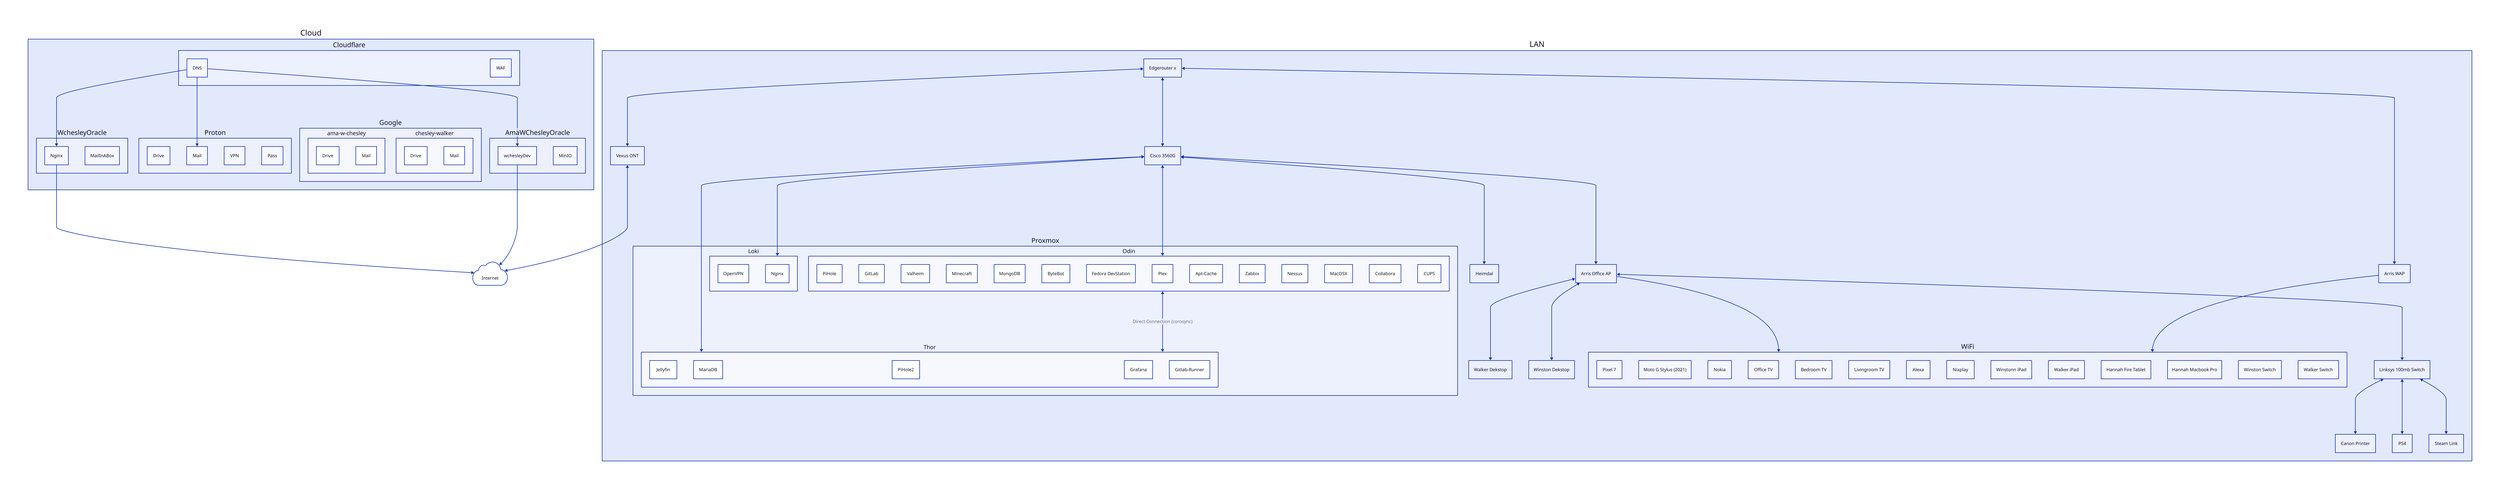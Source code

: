 Internet
Internet.shape: cloud
LAN.Vexus ONT <-> Internet
LAN: {
  Edgerouter x
  Edgerouter x <-> Cisco 3560G
  Edgerouter x <-> Arris WAP
  Edgerouter x <-> Vexus ONT
  Cisco 3560G <-> Arris Office AP
  Cisco 3560G <-> Proxmox.Odin
  Cisco 3560G <-> Proxmox.Thor
  Cisco 3560G <-> Proxmox.Loki
  Cisco 3560G <-> Heimdal
  Arris Office AP -> WiFi
  Arris WAP -> WiFi
  Arris Office AP <-> Walker Dekstop
  Arris Office AP <-> Winston Dekstop
  Arris Office AP <-> Linksys 100mb Switch
  Linksys 100mb Switch <-> Canon Printer
  Linksys 100mb Switch <-> PS4
  Linksys 100mb Switch <-> Steam Link
  Proxmox.Odin <-> Proxmox.Thor : Direct Connection (corosync)
  WiFi: {
    Pixel 7
    Moto G Stylus (2021)
    Nokia
    Office TV
    Bedroom TV
    Livingroom TV
    Alexa
    Nixplay
    Winstonn iPad
    Walker iPad
    Hannah Fire Tablet
	Hannah Macbook Pro
    Winston Switch
    Walker Switch
  }

  Proxmox: {
    Odin: {
      PiHole
      GitLab
      Valheim
      Minecraft
      MongoDB
      ByteBot
      Fedora DevStation
      Plex
      Apt-Cache
      Zabbix
      Nessus
      MacOSX
      Collabora
      CUPS
    }
    Loki: {
      OpenVPN
      Nginx
    }
    Thor: {
      Jellyfin
      MariaDB
      PiHole2
      Grafana
      Gitlab-Runner
    }
  }
}
Cloud: {
  AmaWChesleyOracle : {
    wchesleyDev
	MinIO
  }
  WchesleyOracle : {
    Nginx
	MailInABox
  }
  Cloudflare : {
    DNS
	WAF
  }
  Proton : {
    Drive
	Mail
	VPN
	Pass
  }
  Google : {
    ama-w-chesley : {
	  Drive
	  Mail
	}
	chesley-walker : {
	  Drive
	  Mail
	}
  }
}
Cloud.WchesleyOracle.Nginx -> Internet
Cloud.AmaWChesleyOracle.wchesleyDev -> Internet
Cloud.Cloudflare.DNS -> Cloud.WchesleyOracle.Nginx
Cloud.Cloudflare.DNS -> Cloud.AmaWChesleyOracle.wchesleyDev
Cloud.Cloudflare.DNS -> Cloud.Proton.Mail